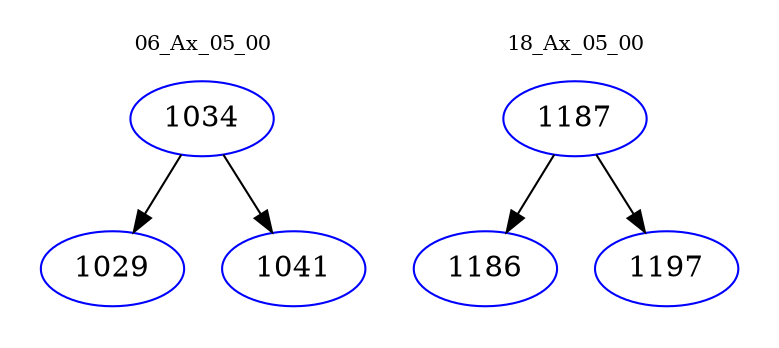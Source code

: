 digraph{
subgraph cluster_0 {
color = white
label = "06_Ax_05_00";
fontsize=10;
T0_1034 [label="1034", color="blue"]
T0_1034 -> T0_1029 [color="black"]
T0_1029 [label="1029", color="blue"]
T0_1034 -> T0_1041 [color="black"]
T0_1041 [label="1041", color="blue"]
}
subgraph cluster_1 {
color = white
label = "18_Ax_05_00";
fontsize=10;
T1_1187 [label="1187", color="blue"]
T1_1187 -> T1_1186 [color="black"]
T1_1186 [label="1186", color="blue"]
T1_1187 -> T1_1197 [color="black"]
T1_1197 [label="1197", color="blue"]
}
}
